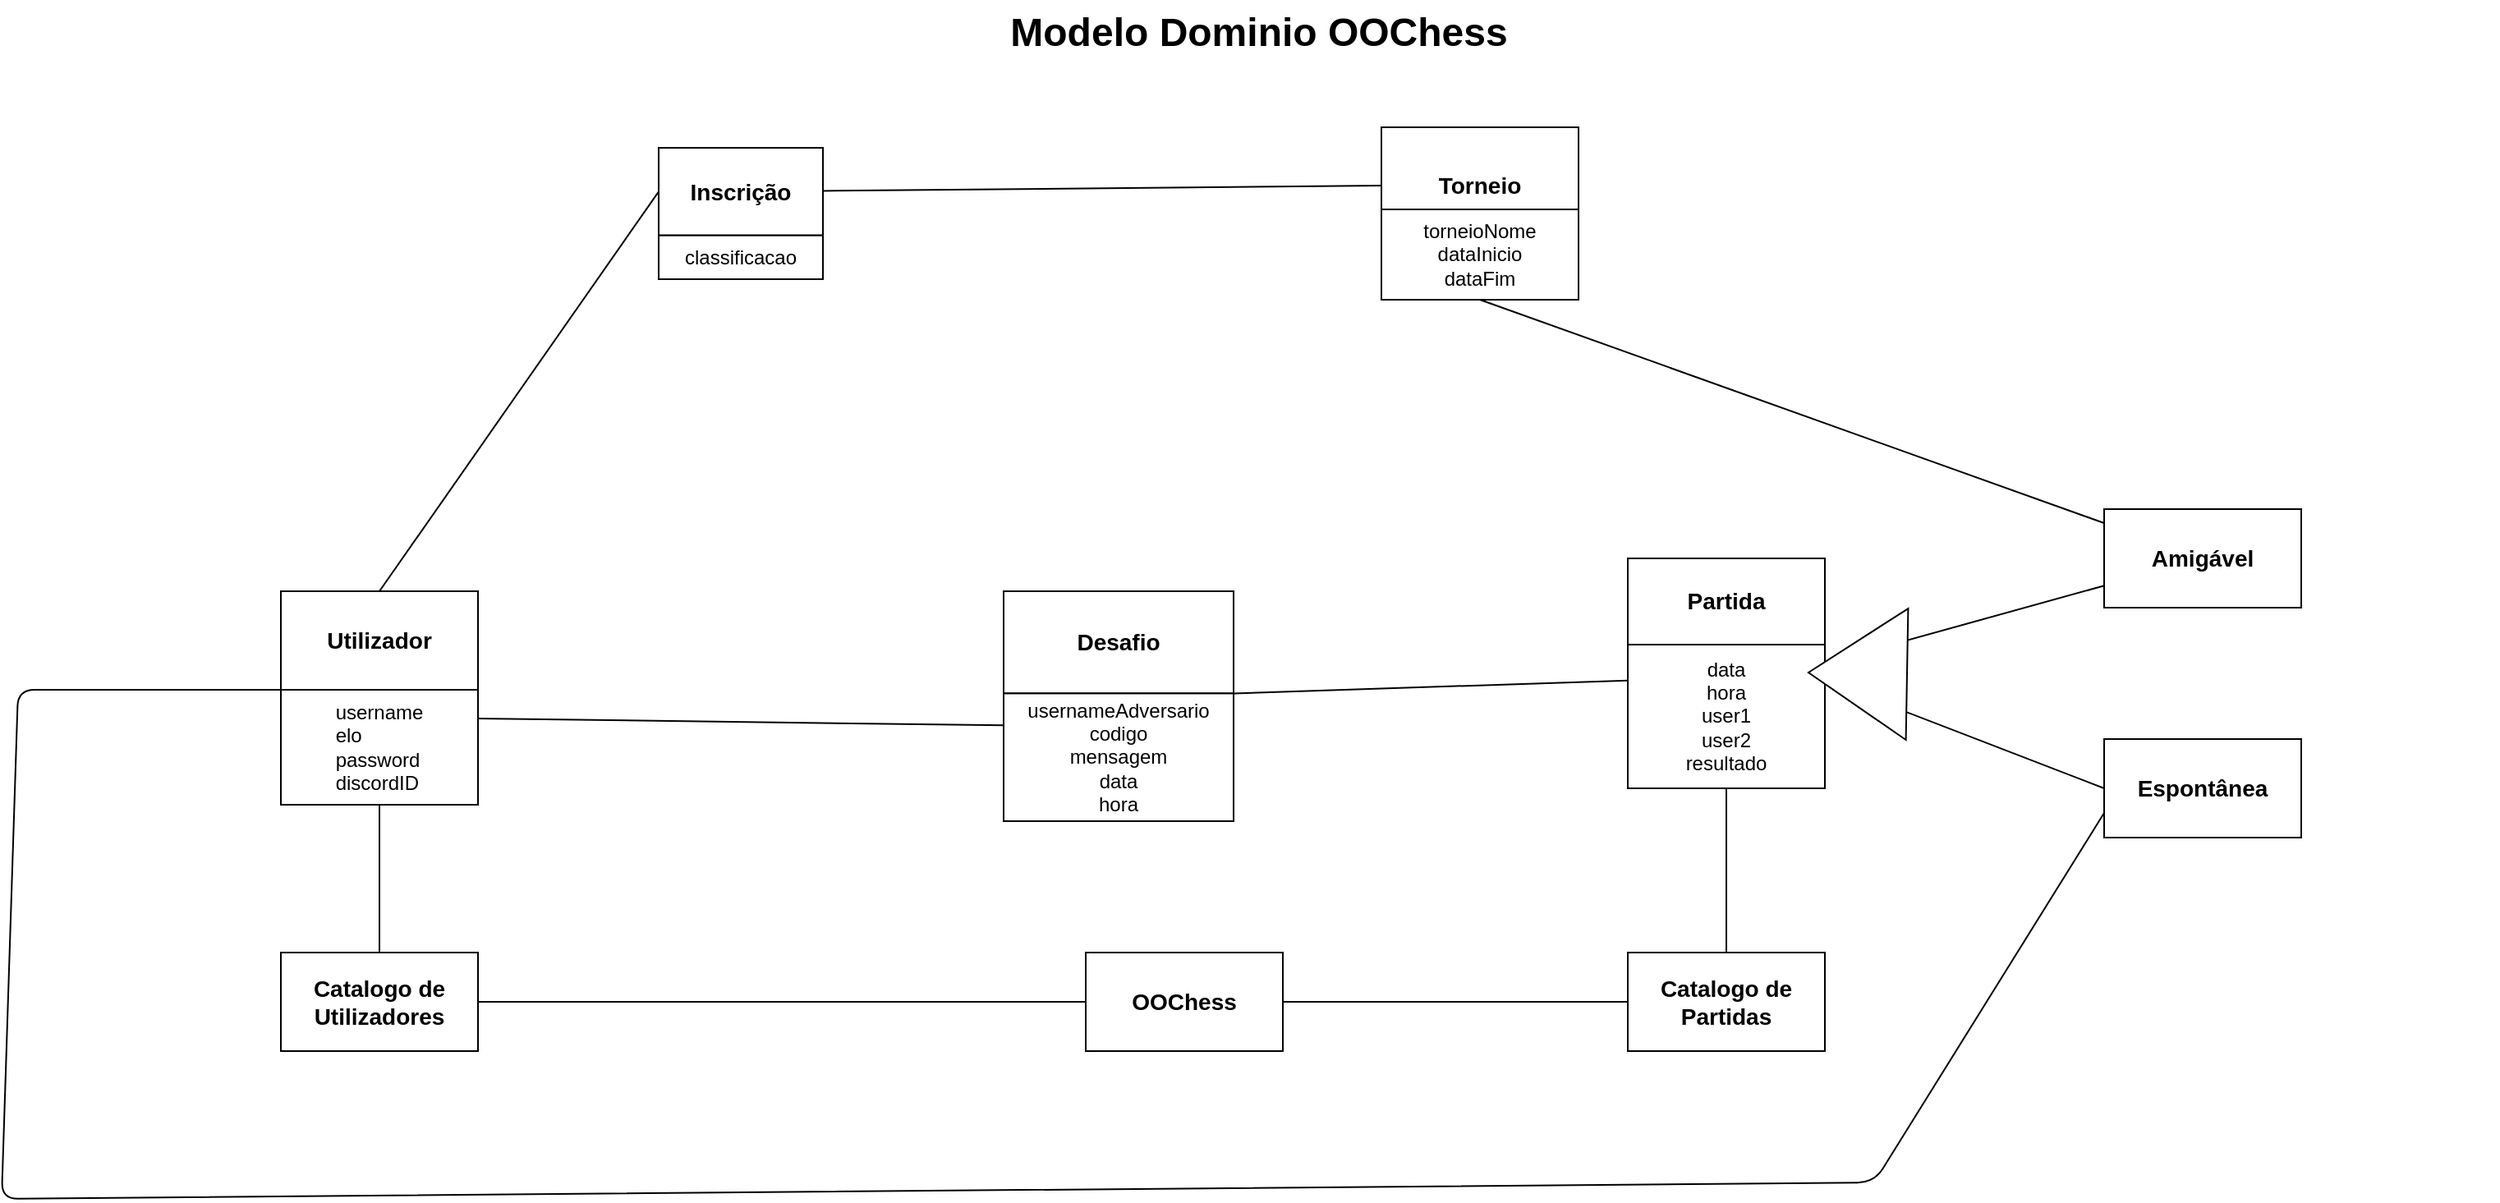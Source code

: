 <mxfile version="14.4.3" type="device"><diagram name="Page-1" id="929967ad-93f9-6ef4-fab6-5d389245f69c"><mxGraphModel dx="1673" dy="1014" grid="1" gridSize="10" guides="1" tooltips="1" connect="1" arrows="1" fold="1" page="1" pageScale="1.5" pageWidth="1169" pageHeight="826" background="none" math="0" shadow="0"><root><mxCell id="0" style=";html=1;"/><mxCell id="1" style=";html=1;" parent="0"/><mxCell id="1672d66443f91eb5-23" value="Modelo Dominio OOChess" style="text;strokeColor=none;fillColor=none;html=1;fontSize=24;fontStyle=1;verticalAlign=middle;align=center;" parent="1" vertex="1"><mxGeometry x="190" y="20" width="1510" height="40" as="geometry"/></mxCell><mxCell id="v95jF8WZOOvJuS7DYZR1-12" value="" style="group" parent="1" vertex="1" connectable="0"><mxGeometry x="1020" y="97.5" width="120" height="105" as="geometry"/></mxCell><mxCell id="v95jF8WZOOvJuS7DYZR1-10" value="&lt;b&gt;&lt;font style=&quot;font-size: 14px&quot;&gt;Torneio&lt;/font&gt;&lt;/b&gt;" style="whiteSpace=wrap;html=1;" parent="v95jF8WZOOvJuS7DYZR1-12" vertex="1"><mxGeometry width="120" height="70" as="geometry"/></mxCell><mxCell id="v95jF8WZOOvJuS7DYZR1-11" value="torneioNome&lt;br&gt;dataInicio&lt;br&gt;dataFim" style="whiteSpace=wrap;html=1;" parent="v95jF8WZOOvJuS7DYZR1-12" vertex="1"><mxGeometry y="50" width="120" height="55" as="geometry"/></mxCell><mxCell id="v95jF8WZOOvJuS7DYZR1-13" value="" style="group" parent="1" vertex="1" connectable="0"><mxGeometry x="350" y="380" width="120" height="130" as="geometry"/></mxCell><mxCell id="v95jF8WZOOvJuS7DYZR1-14" value="&lt;span style=&quot;font-size: 14px&quot;&gt;&lt;b&gt;Utilizador&lt;/b&gt;&lt;/span&gt;" style="whiteSpace=wrap;html=1;" parent="v95jF8WZOOvJuS7DYZR1-13" vertex="1"><mxGeometry width="120" height="60" as="geometry"/></mxCell><mxCell id="v95jF8WZOOvJuS7DYZR1-15" value="&lt;div style=&quot;text-align: left&quot;&gt;&lt;span&gt;username&lt;/span&gt;&lt;/div&gt;&lt;div style=&quot;text-align: left&quot;&gt;&lt;span&gt;elo&lt;/span&gt;&lt;/div&gt;&lt;div style=&quot;text-align: left&quot;&gt;&lt;span&gt;password&lt;/span&gt;&lt;/div&gt;&lt;div style=&quot;text-align: left&quot;&gt;discordID&lt;/div&gt;" style="whiteSpace=wrap;html=1;" parent="v95jF8WZOOvJuS7DYZR1-13" vertex="1"><mxGeometry y="60" width="120" height="70" as="geometry"/></mxCell><mxCell id="v95jF8WZOOvJuS7DYZR1-17" value="" style="group" parent="1" vertex="1" connectable="0"><mxGeometry x="1170" y="360" width="120" height="140" as="geometry"/></mxCell><mxCell id="v95jF8WZOOvJuS7DYZR1-18" value="&lt;b&gt;&lt;font style=&quot;font-size: 14px&quot;&gt;Partida&lt;/font&gt;&lt;/b&gt;" style="whiteSpace=wrap;html=1;" parent="v95jF8WZOOvJuS7DYZR1-17" vertex="1"><mxGeometry width="120" height="52.5" as="geometry"/></mxCell><mxCell id="v95jF8WZOOvJuS7DYZR1-19" value="&lt;div&gt;&lt;span&gt;data&lt;/span&gt;&lt;br&gt;&lt;/div&gt;&lt;div&gt;&lt;span&gt;hora&lt;/span&gt;&lt;/div&gt;&lt;div&gt;&lt;span&gt;user1&lt;/span&gt;&lt;/div&gt;&lt;div&gt;&lt;span&gt;user2&lt;/span&gt;&lt;/div&gt;&lt;div&gt;&lt;span&gt;resultado&lt;/span&gt;&lt;/div&gt;" style="whiteSpace=wrap;html=1;align=center;" parent="v95jF8WZOOvJuS7DYZR1-17" vertex="1"><mxGeometry y="52.5" width="120" height="87.5" as="geometry"/></mxCell><mxCell id="v95jF8WZOOvJuS7DYZR1-20" value="" style="group" parent="1" vertex="1" connectable="0"><mxGeometry x="350" y="600" width="120" height="90" as="geometry"/></mxCell><mxCell id="v95jF8WZOOvJuS7DYZR1-21" value="&lt;b&gt;&lt;font style=&quot;font-size: 14px&quot;&gt;Catalogo de Utilizadores&lt;/font&gt;&lt;/b&gt;" style="whiteSpace=wrap;html=1;" parent="v95jF8WZOOvJuS7DYZR1-20" vertex="1"><mxGeometry width="120" height="60" as="geometry"/></mxCell><mxCell id="v95jF8WZOOvJuS7DYZR1-23" value="" style="group" parent="1" vertex="1" connectable="0"><mxGeometry x="840" y="600" width="120" height="120" as="geometry"/></mxCell><mxCell id="v95jF8WZOOvJuS7DYZR1-24" value="&lt;span style=&quot;font-size: 14px&quot;&gt;&lt;b&gt;OOChess&lt;/b&gt;&lt;/span&gt;" style="whiteSpace=wrap;html=1;" parent="v95jF8WZOOvJuS7DYZR1-23" vertex="1"><mxGeometry width="120" height="60" as="geometry"/></mxCell><mxCell id="v95jF8WZOOvJuS7DYZR1-26" value="" style="group" parent="1" vertex="1" connectable="0"><mxGeometry x="580" y="110" width="100" height="80" as="geometry"/></mxCell><mxCell id="v95jF8WZOOvJuS7DYZR1-27" value="&lt;span style=&quot;font-size: 14px&quot;&gt;&lt;b&gt;Inscrição&lt;/b&gt;&lt;/span&gt;" style="whiteSpace=wrap;html=1;" parent="v95jF8WZOOvJuS7DYZR1-26" vertex="1"><mxGeometry width="100" height="53.333" as="geometry"/></mxCell><mxCell id="v95jF8WZOOvJuS7DYZR1-28" value="classificacao" style="whiteSpace=wrap;html=1;" parent="v95jF8WZOOvJuS7DYZR1-26" vertex="1"><mxGeometry y="53.333" width="100" height="26.667" as="geometry"/></mxCell><mxCell id="v95jF8WZOOvJuS7DYZR1-29" value="&lt;b&gt;&lt;font style=&quot;font-size: 14px&quot;&gt;Catalogo de Partidas&lt;/font&gt;&lt;/b&gt;" style="whiteSpace=wrap;html=1;" parent="1" vertex="1"><mxGeometry x="1170" y="600" width="120" height="60" as="geometry"/></mxCell><mxCell id="v95jF8WZOOvJuS7DYZR1-30" value="" style="endArrow=none;html=1;exitX=1;exitY=0.5;exitDx=0;exitDy=0;entryX=0;entryY=0.5;entryDx=0;entryDy=0;" parent="1" source="v95jF8WZOOvJuS7DYZR1-21" target="v95jF8WZOOvJuS7DYZR1-24" edge="1"><mxGeometry width="50" height="50" relative="1" as="geometry"><mxPoint x="950" y="270" as="sourcePoint"/><mxPoint x="1000" y="220" as="targetPoint"/></mxGeometry></mxCell><mxCell id="v95jF8WZOOvJuS7DYZR1-31" value="" style="endArrow=none;html=1;entryX=0;entryY=0.5;entryDx=0;entryDy=0;exitX=1;exitY=0.5;exitDx=0;exitDy=0;" parent="1" source="v95jF8WZOOvJuS7DYZR1-24" target="v95jF8WZOOvJuS7DYZR1-29" edge="1"><mxGeometry width="50" height="50" relative="1" as="geometry"><mxPoint x="950" y="270" as="sourcePoint"/><mxPoint x="1000" y="220" as="targetPoint"/></mxGeometry></mxCell><mxCell id="v95jF8WZOOvJuS7DYZR1-32" value="" style="endArrow=none;html=1;entryX=0.5;entryY=1;entryDx=0;entryDy=0;" parent="1" source="v95jF8WZOOvJuS7DYZR1-29" target="v95jF8WZOOvJuS7DYZR1-19" edge="1"><mxGeometry width="50" height="50" relative="1" as="geometry"><mxPoint x="950" y="270" as="sourcePoint"/><mxPoint x="1000" y="220" as="targetPoint"/></mxGeometry></mxCell><mxCell id="v95jF8WZOOvJuS7DYZR1-34" value="" style="endArrow=none;html=1;entryX=0.5;entryY=1;entryDx=0;entryDy=0;exitX=0.5;exitY=0;exitDx=0;exitDy=0;" parent="1" source="v95jF8WZOOvJuS7DYZR1-21" target="v95jF8WZOOvJuS7DYZR1-15" edge="1"><mxGeometry width="50" height="50" relative="1" as="geometry"><mxPoint x="580" y="510" as="sourcePoint"/><mxPoint x="1000" y="220" as="targetPoint"/></mxGeometry></mxCell><mxCell id="v95jF8WZOOvJuS7DYZR1-46" value="" style="group" parent="1" vertex="1" connectable="0"><mxGeometry x="790" y="380" width="140" height="140" as="geometry"/></mxCell><mxCell id="v95jF8WZOOvJuS7DYZR1-47" value="&lt;span style=&quot;font-size: 14px&quot;&gt;&lt;b&gt;Desafio&lt;/b&gt;&lt;/span&gt;" style="whiteSpace=wrap;html=1;" parent="v95jF8WZOOvJuS7DYZR1-46" vertex="1"><mxGeometry width="140" height="62.222" as="geometry"/></mxCell><mxCell id="v95jF8WZOOvJuS7DYZR1-48" value="usernameAdversario&lt;br&gt;codigo&lt;br&gt;mensagem&lt;br&gt;data &lt;br&gt;hora" style="whiteSpace=wrap;html=1;" parent="v95jF8WZOOvJuS7DYZR1-46" vertex="1"><mxGeometry y="62.218" width="140" height="77.782" as="geometry"/></mxCell><mxCell id="Sq_kcUXdAT5_XVF7nQub-1" value="" style="group" vertex="1" connectable="0" parent="1"><mxGeometry x="1460" y="330" width="120" height="120" as="geometry"/></mxCell><mxCell id="Sq_kcUXdAT5_XVF7nQub-2" value="&lt;span style=&quot;font-size: 14px&quot;&gt;&lt;b&gt;Amigável&lt;/b&gt;&lt;/span&gt;" style="whiteSpace=wrap;html=1;" vertex="1" parent="Sq_kcUXdAT5_XVF7nQub-1"><mxGeometry width="120" height="60" as="geometry"/></mxCell><mxCell id="Sq_kcUXdAT5_XVF7nQub-3" value="" style="group" vertex="1" connectable="0" parent="1"><mxGeometry x="1460" y="470" width="120" height="120" as="geometry"/></mxCell><mxCell id="Sq_kcUXdAT5_XVF7nQub-4" value="&lt;span style=&quot;font-size: 14px&quot;&gt;&lt;b&gt;Espontânea&lt;/b&gt;&lt;/span&gt;" style="whiteSpace=wrap;html=1;" vertex="1" parent="Sq_kcUXdAT5_XVF7nQub-3"><mxGeometry width="120" height="60" as="geometry"/></mxCell><mxCell id="Sq_kcUXdAT5_XVF7nQub-5" value="" style="endArrow=none;html=1;exitX=1.004;exitY=0.127;exitDx=0;exitDy=0;exitPerimeter=0;" edge="1" parent="1" source="v95jF8WZOOvJuS7DYZR1-19" target="Sq_kcUXdAT5_XVF7nQub-2"><mxGeometry width="50" height="50" relative="1" as="geometry"><mxPoint x="880" y="380" as="sourcePoint"/><mxPoint x="930" y="330" as="targetPoint"/></mxGeometry></mxCell><mxCell id="Sq_kcUXdAT5_XVF7nQub-6" value="" style="endArrow=none;html=1;entryX=0;entryY=0.5;entryDx=0;entryDy=0;exitX=1;exitY=0.25;exitDx=0;exitDy=0;" edge="1" parent="1" source="v95jF8WZOOvJuS7DYZR1-19" target="Sq_kcUXdAT5_XVF7nQub-4"><mxGeometry width="50" height="50" relative="1" as="geometry"><mxPoint x="880" y="380" as="sourcePoint"/><mxPoint x="930" y="330" as="targetPoint"/></mxGeometry></mxCell><mxCell id="Sq_kcUXdAT5_XVF7nQub-7" value="" style="endArrow=none;html=1;exitX=1;exitY=0.25;exitDx=0;exitDy=0;entryX=0;entryY=0.25;entryDx=0;entryDy=0;" edge="1" parent="1" source="v95jF8WZOOvJuS7DYZR1-15" target="v95jF8WZOOvJuS7DYZR1-48"><mxGeometry width="50" height="50" relative="1" as="geometry"><mxPoint x="880" y="380" as="sourcePoint"/><mxPoint x="930" y="330" as="targetPoint"/></mxGeometry></mxCell><mxCell id="Sq_kcUXdAT5_XVF7nQub-8" value="" style="endArrow=none;html=1;exitX=1;exitY=0;exitDx=0;exitDy=0;entryX=0;entryY=0.25;entryDx=0;entryDy=0;" edge="1" parent="1" source="v95jF8WZOOvJuS7DYZR1-48" target="v95jF8WZOOvJuS7DYZR1-19"><mxGeometry width="50" height="50" relative="1" as="geometry"><mxPoint x="880" y="380" as="sourcePoint"/><mxPoint x="930" y="330" as="targetPoint"/></mxGeometry></mxCell><mxCell id="Sq_kcUXdAT5_XVF7nQub-9" value="" style="endArrow=none;html=1;entryX=0.5;entryY=1;entryDx=0;entryDy=0;" edge="1" parent="1" source="Sq_kcUXdAT5_XVF7nQub-2" target="v95jF8WZOOvJuS7DYZR1-11"><mxGeometry width="50" height="50" relative="1" as="geometry"><mxPoint x="1440" y="339" as="sourcePoint"/><mxPoint x="930" y="330" as="targetPoint"/></mxGeometry></mxCell><mxCell id="Sq_kcUXdAT5_XVF7nQub-10" value="" style="endArrow=none;html=1;" edge="1" parent="1" source="v95jF8WZOOvJuS7DYZR1-27" target="v95jF8WZOOvJuS7DYZR1-10"><mxGeometry width="50" height="50" relative="1" as="geometry"><mxPoint x="880" y="380" as="sourcePoint"/><mxPoint x="930" y="330" as="targetPoint"/></mxGeometry></mxCell><mxCell id="Sq_kcUXdAT5_XVF7nQub-11" value="" style="endArrow=none;html=1;exitX=0.5;exitY=0;exitDx=0;exitDy=0;entryX=0;entryY=0.5;entryDx=0;entryDy=0;" edge="1" parent="1" source="v95jF8WZOOvJuS7DYZR1-14" target="v95jF8WZOOvJuS7DYZR1-27"><mxGeometry width="50" height="50" relative="1" as="geometry"><mxPoint x="880" y="380" as="sourcePoint"/><mxPoint x="930" y="330" as="targetPoint"/></mxGeometry></mxCell><mxCell id="Sq_kcUXdAT5_XVF7nQub-12" value="" style="endArrow=none;html=1;entryX=0;entryY=0;entryDx=0;entryDy=0;exitX=0;exitY=0.75;exitDx=0;exitDy=0;" edge="1" parent="1" source="Sq_kcUXdAT5_XVF7nQub-4" target="v95jF8WZOOvJuS7DYZR1-15"><mxGeometry width="50" height="50" relative="1" as="geometry"><mxPoint x="880" y="380" as="sourcePoint"/><mxPoint x="930" y="330" as="targetPoint"/><Array as="points"><mxPoint x="1320" y="740"/><mxPoint x="180" y="750"/><mxPoint x="190" y="440"/></Array></mxGeometry></mxCell><mxCell id="Sq_kcUXdAT5_XVF7nQub-13" value="" style="triangle;whiteSpace=wrap;html=1;rotation=-179;" vertex="1" parent="1"><mxGeometry x="1280" y="390" width="60" height="80" as="geometry"/></mxCell></root></mxGraphModel></diagram></mxfile>